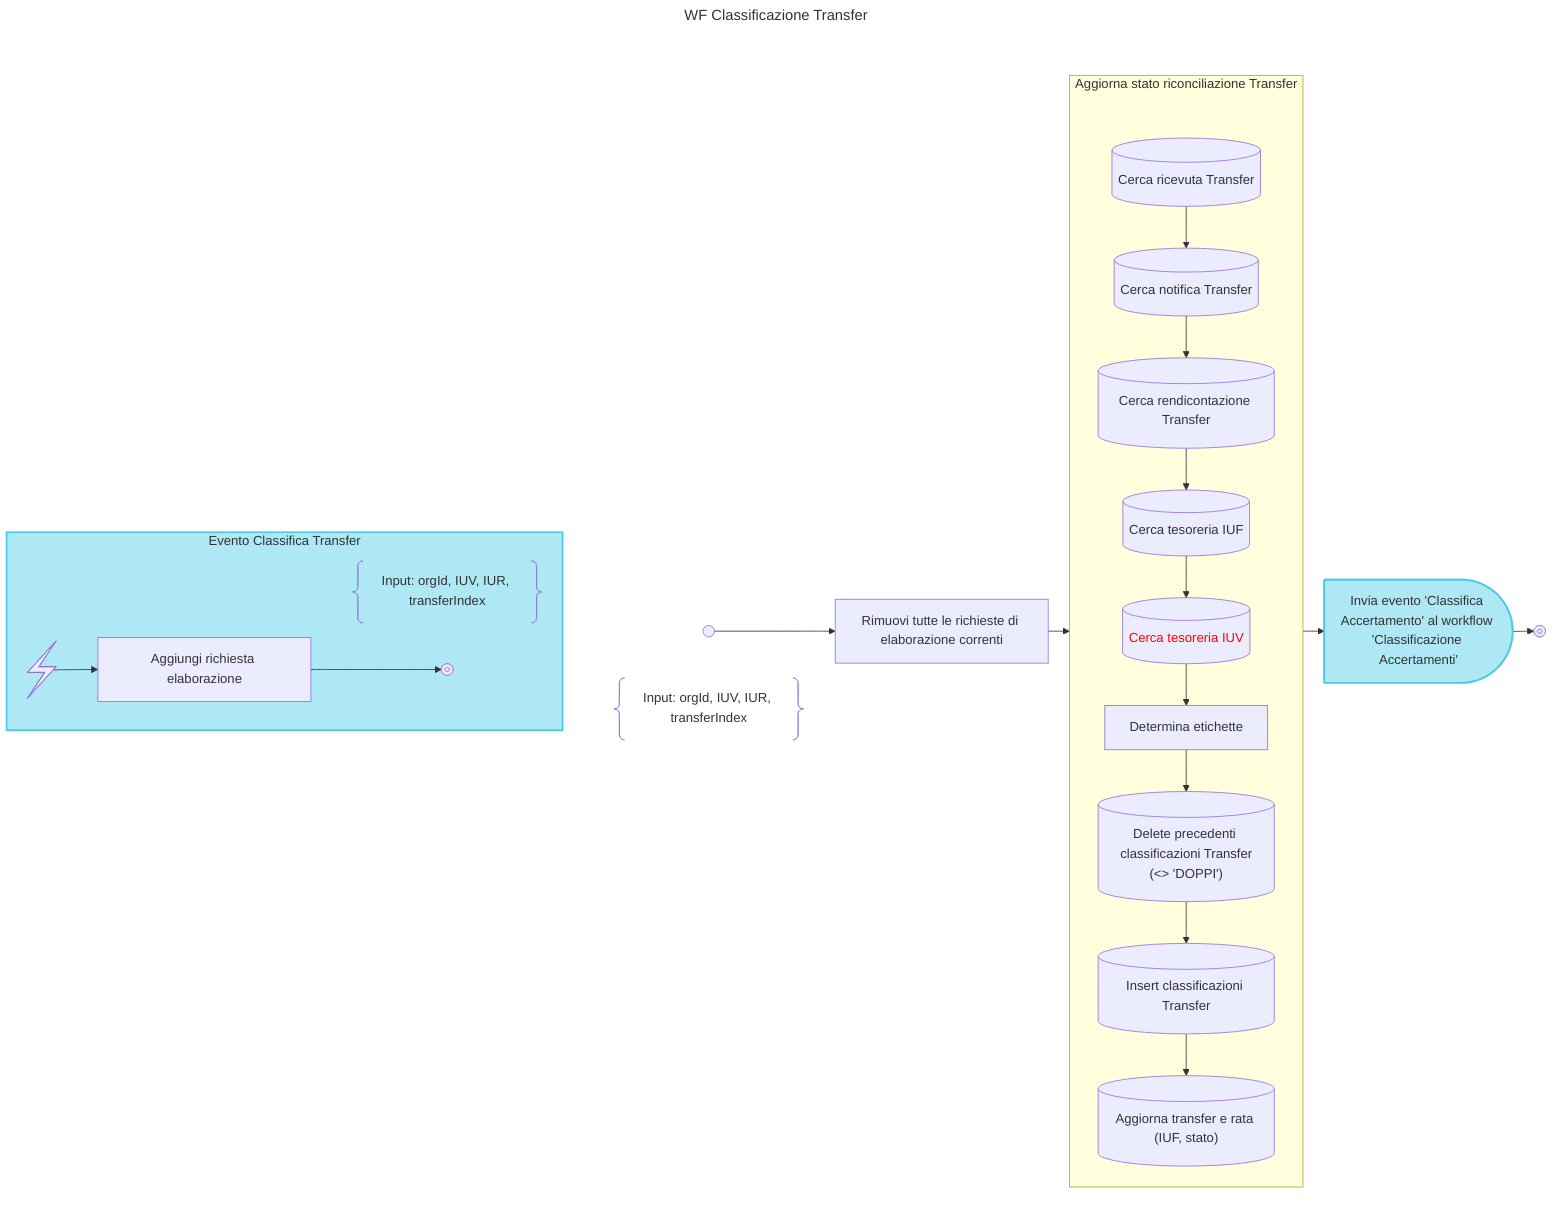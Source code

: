 ---
config:
  flowchart:
    rankSpacing: 1
  theme: default
  look: classic
title: WF Classificazione Transfer
---
flowchart TD
    subgraph WF_BLOCK
        subgraph NOTE_START_BLOCK
            DESCRIPTION@{ shape: braces, label: "Input: orgId, IUV, IUR, transferIndex" }
            START@{shape: start}
        end
        class NOTE_START_BLOCK hidden

        START -->
        REMOVE_ELAB_REQUESTS["Rimuovi tutte le richieste di elaborazione correnti"] -->
        CLASSIFY_IUV

        subgraph CLASSIFY_IUV["Aggiorna stato riconciliazione Transfer"]
        direction TB
            DUMMY:::hidden --> FIND_RT
            linkStyle 2 display:none

            FIND_RT@{shape: database, label: "Cerca ricevuta Transfer"} -->
            FIND_RT_NOTIFIED@{shape: database, label: "Cerca notifica Transfer"} -->
            FIND_REND@{shape: database, label: "Cerca rendicontazione Transfer"} -->
            FIND_TES_IUF@{shape: database, label: "Cerca tesoreria IUF"} -->
            FIND_TES_IUV@{shape: database, label: "Cerca tesoreria IUV"} -->
            CLASSIFY["Determina etichette"] -->
            DELETE_PREVIOUS@{shape: database, label: "Delete precedenti classificazioni Transfer<BR />(<> 'DOPPI')"} -->
            INSERT_NEW@{shape: database, label: "Insert classificazioni Transfer"} -->
            UPDATE_IUV@{shape: database, label: "Aggiorna transfer e rata (IUF, stato)"}

            style FIND_TES_IUV color:red;
        end
       CLASSIFY_IUV -->
       SIGNAL_ASSESSMENT:::send-signal@{shape: delay, label: "Invia evento 'Classifica Accertamento' al workflow 'Classificazione Accertamenti'"} -->
       END@{shape: stop}
    end
    class WF_BLOCK hidden

    subgraph SIGNALS_BLOCK
    direction LR
        subgraph SIGNAL_IUV_BLOCK["Evento Classifica Transfer"]
        direction LR
            DESCRIPTION_SIGNAL_IUV@{ shape: braces, label: "Input: orgId, IUV, IUR, transferIndex" }

            SIGNAL_IUV@{ shape: bolt } -->
            ADD_SIGNAL_IUV["Aggiungi richiesta elaborazione"] -->
            SIGNAL_IUV_END@{ shape: "stop" }
        end
        class SIGNAL_IUV_BLOCK signal_block
    end
    class SIGNALS_BLOCK hidden

    classDef note_block display:none;
    classDef hidden display:none;
    classDef activity fill:#FFFFE0, stroke:#ffc300, stroke-width:2px;
    classDef loop fill:#CCFFCC, stroke:#7FBF7F, stroke-width:2px, padding-bottom: 5px;
    classDef signal_block fill:#ade8f4, stroke:#48cae4, stroke-width:2px
    classDef send-signal fill:#ade8f4, stroke:#48cae4, stroke-width:2px